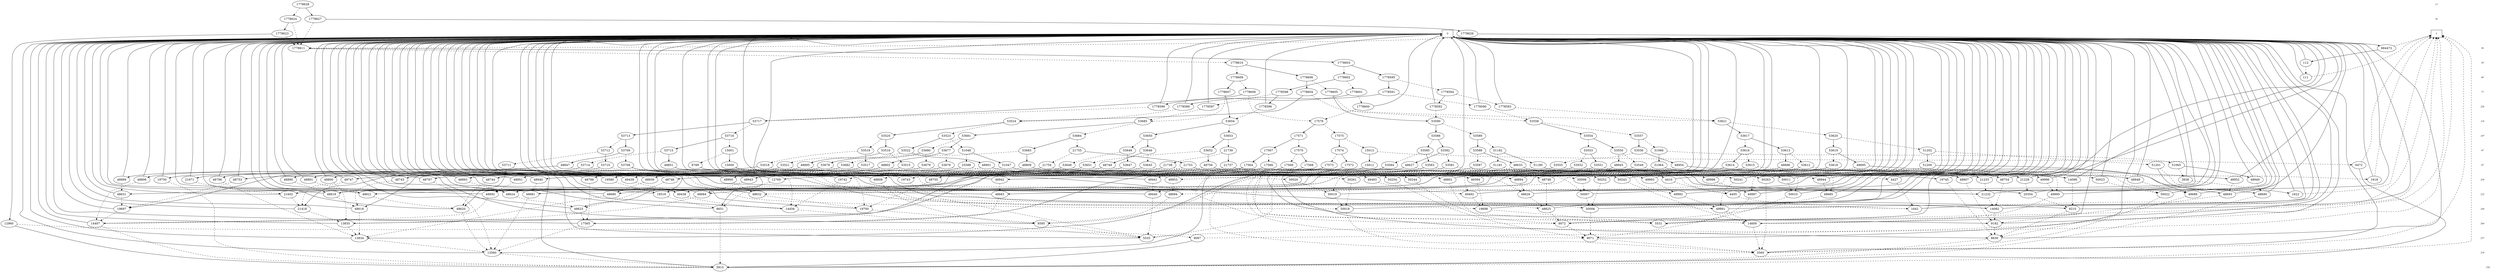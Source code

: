 digraph BDD {
center = true;
{ rank = same; { node [style=invis]; "T" };
 { node [shape=box,fontsize=12]; "0"; }
  { node [shape=box,fontsize=12]; "1"; }
}
{ rank=same; { node [shape=plaintext,fontname="Times Italic",fontsize=12] "13" };"1778628";}
{ rank=same; { node [shape=plaintext,fontname="Times Italic",fontsize=12] "20" };"1778624";"1778627";}
{ rank=same; { node [shape=plaintext,fontname="Times Italic",fontsize=12] "1" };"1778623";"1778626";}
{ rank=same; { node [shape=plaintext,fontname="Times Italic",fontsize=12] "50" };"664472";"1778611";}
{ rank=same; { node [shape=plaintext,fontname="Times Italic",fontsize=12] "58" };"112";"1778603";"1778610";}
{ rank=same; { node [shape=plaintext,fontname="Times Italic",fontsize=12] "68" };"111";"1778595";"1778602";"1778606";"1778609";}
{ rank=same; { node [shape=plaintext,fontname="Times Italic",fontsize=12] "77" };"1778591";"1778594";"1778598";"1778601";"1778604";"1778605";"1778607";"1778608";}
{ rank=same; { node [shape=plaintext,fontname="Times Italic",fontsize=12] "226" };"1778589";"1778590";"1778592";"1778593";"1778596";"1778597";"1778599";"1778600";}
{ rank=same; { node [shape=plaintext,fontname="Times Italic",fontsize=12] "116" };"17576";"53524";"53558";"53590";"53621";"53654";"53685";"53717";}
{ rank=same; { node [shape=plaintext,fontname="Times Italic",fontsize=12] "107" };"17571";"17575";"53520";"53523";"53554";"53557";"53586";"53589";"53617";"53620";"53650";"53653";"53681";"53684";"53713";"53716";}
{ rank=same; { node [shape=plaintext,fontname="Times Italic",fontsize=12] "97" };"15001";"15013";"17567";"17570";"17574";"21739";"21755";"51048";"51066";"51182";"51202";"53516";"53519";"53522";"53550";"53553";"53556";"53582";"53585";"53588";"53613";"53616";"53619";"53646";"53649";"53652";"53677";"53680";"53683";"53709";"53712";"53715";}
{ rank=same; { node [shape=plaintext,fontname="Times Italic",fontsize=12] "87" };"6472";"8789";"15000";"15012";"17564";"17566";"17568";"17569";"17572";"17573";"21737";"21738";"21753";"21754";"25588";"48627";"48633";"48686";"48695";"48749";"48756";"48802";"48809";"48847";"48851";"48895";"48901";"48945";"48954";"51047";"51064";"51065";"51180";"51181";"51200";"51201";"53515";"53517";"53518";"53521";"53549";"53551";"53552";"53555";"53581";"53583";"53584";"53587";"53612";"53614";"53615";"53618";"53645";"53647";"53648";"53651";"53676";"53678";"53679";"53682";"53708";"53710";"53711";"53714";}
{ rank=same; { node [shape=plaintext,fontname="Times Italic",fontsize=12] "238" };"1618";"3838";"4410";"4427";"12769";"14098";"19580";"19742";"19743";"19745";"19750";"21228";"21233";"21671";"48743";"48744";"48746";"48747";"48748";"48753";"48754";"48755";"48796";"48797";"48799";"48800";"48801";"48806";"48807";"48808";"48890";"48891";"48893";"48894";"48899";"48900";"48939";"48940";"48942";"48943";"48944";"48948";"48949";"48951";"48952";"48953";"49394";"49439";"49441";"49493";"49993";"49996";"49998";"50008";"50011";"50020";"50023";"50241";"50243";"50244";"50252";"50254";"50261";"50263";}
{ rank=same; { node [shape=plaintext,fontname="Times Italic",fontsize=12] "232" };"1622";"4405";"19516";"20354";"21232";"21602";"48619";"48621";"48624";"48626";"48631";"48632";"48680";"48681";"48683";"48684";"48685";"48689";"48690";"48692";"48693";"48694";"49438";"49440";"49492";"49992";"49995";"49997";"50007";"50010";"50019";"50022";}
{ rank=same; { node [shape=plaintext,fontname="Times Italic",fontsize=12] "244" };"1642";"8651";"9210";"14082";"14456";"19697";"19698";"19700";"21418";"48618";"48620";"48623";"48625";"49991";"50006";"50018";}
{ rank=same; { node [shape=plaintext,fontname="Times Italic",fontsize=12] "264" };"5531";"8595";"9072";"9182";"12960";"13835";"14407";"14609";"17565";}
{ rank=same; { node [shape=plaintext,fontname="Times Italic",fontsize=12] "257" };"5535";"8630";"9071";"9097";"13834";}
{ rank=same; { node [shape=plaintext,fontname="Times Italic",fontsize=12] "270" };"5560";"13560";}
{ rank=same; { node [shape=plaintext,fontname="Times Italic",fontsize=12] "250" };"5915";}
edge [style = invis]; {"13" -> "20" -> "1" -> "50" -> "58" -> "68" -> "77" -> "226" -> "116" -> "107" -> "97" -> "87" -> "238" -> "232" -> "244" -> "264" -> "257" -> "270" -> "250" -> "T"; }
"111" -> "0" [style=solid,arrowsize=".75"];
"111" -> "1" [style=dashed,arrowsize=".75"];
"112" -> "0" [style=solid,arrowsize=".75"];
"112" -> "111" [style=dashed,arrowsize=".75"];
"1618" -> "0" [style=solid,arrowsize=".75"];
"1618" -> "1" [style=dashed,arrowsize=".75"];
"1622" -> "0" [style=solid,arrowsize=".75"];
"1622" -> "1" [style=dashed,arrowsize=".75"];
"1642" -> "0" [style=solid,arrowsize=".75"];
"1642" -> "1" [style=dashed,arrowsize=".75"];
"3838" -> "0" [style=solid,arrowsize=".75"];
"3838" -> "1622" [style=dashed,arrowsize=".75"];
"4405" -> "0" [style=solid,arrowsize=".75"];
"4405" -> "1642" [style=dashed,arrowsize=".75"];
"4410" -> "0" [style=solid,arrowsize=".75"];
"4410" -> "4405" [style=dashed,arrowsize=".75"];
"4427" -> "0" [style=solid,arrowsize=".75"];
"4427" -> "1642" [style=dashed,arrowsize=".75"];
"5531" -> "0" [style=solid,arrowsize=".75"];
"5531" -> "1" [style=dashed,arrowsize=".75"];
"5535" -> "0" [style=solid,arrowsize=".75"];
"5535" -> "1" [style=dashed,arrowsize=".75"];
"5560" -> "0" [style=solid,arrowsize=".75"];
"5560" -> "1" [style=dashed,arrowsize=".75"];
"5915" -> "0" [style=solid,arrowsize=".75"];
"5915" -> "1" [style=dashed,arrowsize=".75"];
"6472" -> "5915" [style=solid,arrowsize=".75"];
"6472" -> "1" [style=dashed,arrowsize=".75"];
"8595" -> "0" [style=solid,arrowsize=".75"];
"8595" -> "5535" [style=dashed,arrowsize=".75"];
"8630" -> "0" [style=solid,arrowsize=".75"];
"8630" -> "5915" [style=dashed,arrowsize=".75"];
"8651" -> "0" [style=solid,arrowsize=".75"];
"8651" -> "5915" [style=dashed,arrowsize=".75"];
"8789" -> "8651" [style=solid,arrowsize=".75"];
"8789" -> "1642" [style=dashed,arrowsize=".75"];
"9071" -> "0" [style=solid,arrowsize=".75"];
"9071" -> "5560" [style=dashed,arrowsize=".75"];
"9072" -> "0" [style=solid,arrowsize=".75"];
"9072" -> "9071" [style=dashed,arrowsize=".75"];
"9097" -> "5915" [style=solid,arrowsize=".75"];
"9097" -> "1" [style=dashed,arrowsize=".75"];
"9182" -> "0" [style=solid,arrowsize=".75"];
"9182" -> "8630" [style=dashed,arrowsize=".75"];
"9210" -> "0" [style=solid,arrowsize=".75"];
"9210" -> "8630" [style=dashed,arrowsize=".75"];
"12769" -> "0" [style=solid,arrowsize=".75"];
"12769" -> "8651" [style=dashed,arrowsize=".75"];
"12960" -> "5915" [style=solid,arrowsize=".75"];
"12960" -> "9097" [style=dashed,arrowsize=".75"];
"13560" -> "0" [style=solid,arrowsize=".75"];
"13560" -> "5915" [style=dashed,arrowsize=".75"];
"13834" -> "0" [style=solid,arrowsize=".75"];
"13834" -> "13560" [style=dashed,arrowsize=".75"];
"13835" -> "0" [style=solid,arrowsize=".75"];
"13835" -> "13834" [style=dashed,arrowsize=".75"];
"14082" -> "0" [style=solid,arrowsize=".75"];
"14082" -> "9182" [style=dashed,arrowsize=".75"];
"14098" -> "0" [style=solid,arrowsize=".75"];
"14098" -> "9210" [style=dashed,arrowsize=".75"];
"14407" -> "0" [style=solid,arrowsize=".75"];
"14407" -> "5915" [style=dashed,arrowsize=".75"];
"14456" -> "0" [style=solid,arrowsize=".75"];
"14456" -> "5535" [style=dashed,arrowsize=".75"];
"14609" -> "0" [style=solid,arrowsize=".75"];
"14609" -> "5560" [style=dashed,arrowsize=".75"];
"15000" -> "9210" [style=solid,arrowsize=".75"];
"15000" -> "14456" [style=dashed,arrowsize=".75"];
"15001" -> "15000" [style=solid,arrowsize=".75"];
"15001" -> "8789" [style=dashed,arrowsize=".75"];
"15012" -> "8630" [style=solid,arrowsize=".75"];
"15012" -> "5535" [style=dashed,arrowsize=".75"];
"15013" -> "15012" [style=solid,arrowsize=".75"];
"15013" -> "6472" [style=dashed,arrowsize=".75"];
"17564" -> "13835" [style=solid,arrowsize=".75"];
"17564" -> "9072" [style=dashed,arrowsize=".75"];
"17565" -> "0" [style=solid,arrowsize=".75"];
"17565" -> "13560" [style=dashed,arrowsize=".75"];
"17566" -> "17565" [style=solid,arrowsize=".75"];
"17566" -> "14609" [style=dashed,arrowsize=".75"];
"17567" -> "17564" [style=solid,arrowsize=".75"];
"17567" -> "17566" [style=dashed,arrowsize=".75"];
"17568" -> "13834" [style=solid,arrowsize=".75"];
"17568" -> "9071" [style=dashed,arrowsize=".75"];
"17569" -> "13560" [style=solid,arrowsize=".75"];
"17569" -> "5560" [style=dashed,arrowsize=".75"];
"17570" -> "17568" [style=solid,arrowsize=".75"];
"17570" -> "17569" [style=dashed,arrowsize=".75"];
"17571" -> "17567" [style=solid,arrowsize=".75"];
"17571" -> "17570" [style=dashed,arrowsize=".75"];
"17572" -> "9182" [style=solid,arrowsize=".75"];
"17572" -> "8595" [style=dashed,arrowsize=".75"];
"17573" -> "14407" [style=solid,arrowsize=".75"];
"17573" -> "5531" [style=dashed,arrowsize=".75"];
"17574" -> "17572" [style=solid,arrowsize=".75"];
"17574" -> "17573" [style=dashed,arrowsize=".75"];
"17575" -> "17574" [style=solid,arrowsize=".75"];
"17575" -> "15013" [style=dashed,arrowsize=".75"];
"17576" -> "17571" [style=solid,arrowsize=".75"];
"17576" -> "17575" [style=dashed,arrowsize=".75"];
"19516" -> "0" [style=solid,arrowsize=".75"];
"19516" -> "8651" [style=dashed,arrowsize=".75"];
"19580" -> "0" [style=solid,arrowsize=".75"];
"19580" -> "19516" [style=dashed,arrowsize=".75"];
"19697" -> "0" [style=solid,arrowsize=".75"];
"19697" -> "14407" [style=dashed,arrowsize=".75"];
"19698" -> "0" [style=solid,arrowsize=".75"];
"19698" -> "5531" [style=dashed,arrowsize=".75"];
"19700" -> "0" [style=solid,arrowsize=".75"];
"19700" -> "8595" [style=dashed,arrowsize=".75"];
"19742" -> "0" [style=solid,arrowsize=".75"];
"19742" -> "14456" [style=dashed,arrowsize=".75"];
"19743" -> "0" [style=solid,arrowsize=".75"];
"19743" -> "5535" [style=dashed,arrowsize=".75"];
"19745" -> "0" [style=solid,arrowsize=".75"];
"19745" -> "8630" [style=dashed,arrowsize=".75"];
"19750" -> "0" [style=solid,arrowsize=".75"];
"19750" -> "5915" [style=dashed,arrowsize=".75"];
"20354" -> "0" [style=solid,arrowsize=".75"];
"20354" -> "9210" [style=dashed,arrowsize=".75"];
"21228" -> "0" [style=solid,arrowsize=".75"];
"21228" -> "20354" [style=dashed,arrowsize=".75"];
"21232" -> "0" [style=solid,arrowsize=".75"];
"21232" -> "14082" [style=dashed,arrowsize=".75"];
"21233" -> "0" [style=solid,arrowsize=".75"];
"21233" -> "21232" [style=dashed,arrowsize=".75"];
"21418" -> "0" [style=solid,arrowsize=".75"];
"21418" -> "13835" [style=dashed,arrowsize=".75"];
"21602" -> "0" [style=solid,arrowsize=".75"];
"21602" -> "21418" [style=dashed,arrowsize=".75"];
"21671" -> "0" [style=solid,arrowsize=".75"];
"21671" -> "21602" [style=dashed,arrowsize=".75"];
"21737" -> "14098" [style=solid,arrowsize=".75"];
"21737" -> "19742" [style=dashed,arrowsize=".75"];
"21738" -> "12769" [style=solid,arrowsize=".75"];
"21738" -> "4427" [style=dashed,arrowsize=".75"];
"21739" -> "21737" [style=solid,arrowsize=".75"];
"21739" -> "21738" [style=dashed,arrowsize=".75"];
"21753" -> "19745" [style=solid,arrowsize=".75"];
"21753" -> "19743" [style=dashed,arrowsize=".75"];
"21754" -> "19750" [style=solid,arrowsize=".75"];
"21754" -> "1618" [style=dashed,arrowsize=".75"];
"21755" -> "21753" [style=solid,arrowsize=".75"];
"21755" -> "21754" [style=dashed,arrowsize=".75"];
"25588" -> "19580" [style=solid,arrowsize=".75"];
"25588" -> "4410" [style=dashed,arrowsize=".75"];
"48618" -> "0" [style=solid,arrowsize=".75"];
"48618" -> "13834" [style=dashed,arrowsize=".75"];
"48619" -> "0" [style=solid,arrowsize=".75"];
"48619" -> "48618" [style=dashed,arrowsize=".75"];
"48620" -> "0" [style=solid,arrowsize=".75"];
"48620" -> "13560" [style=dashed,arrowsize=".75"];
"48621" -> "0" [style=solid,arrowsize=".75"];
"48621" -> "48620" [style=dashed,arrowsize=".75"];
"48623" -> "0" [style=solid,arrowsize=".75"];
"48623" -> "17565" [style=dashed,arrowsize=".75"];
"48624" -> "0" [style=solid,arrowsize=".75"];
"48624" -> "48623" [style=dashed,arrowsize=".75"];
"48625" -> "0" [style=solid,arrowsize=".75"];
"48625" -> "9072" [style=dashed,arrowsize=".75"];
"48626" -> "0" [style=solid,arrowsize=".75"];
"48626" -> "48625" [style=dashed,arrowsize=".75"];
"48627" -> "21602" [style=solid,arrowsize=".75"];
"48627" -> "48626" [style=dashed,arrowsize=".75"];
"48631" -> "0" [style=solid,arrowsize=".75"];
"48631" -> "19697" [style=dashed,arrowsize=".75"];
"48632" -> "0" [style=solid,arrowsize=".75"];
"48632" -> "19700" [style=dashed,arrowsize=".75"];
"48633" -> "21232" [style=solid,arrowsize=".75"];
"48633" -> "48632" [style=dashed,arrowsize=".75"];
"48680" -> "0" [style=solid,arrowsize=".75"];
"48680" -> "13834" [style=dashed,arrowsize=".75"];
"48681" -> "0" [style=solid,arrowsize=".75"];
"48681" -> "13560" [style=dashed,arrowsize=".75"];
"48683" -> "0" [style=solid,arrowsize=".75"];
"48683" -> "17565" [style=dashed,arrowsize=".75"];
"48684" -> "0" [style=solid,arrowsize=".75"];
"48684" -> "13835" [style=dashed,arrowsize=".75"];
"48685" -> "0" [style=solid,arrowsize=".75"];
"48685" -> "9072" [style=dashed,arrowsize=".75"];
"48686" -> "48684" [style=solid,arrowsize=".75"];
"48686" -> "48685" [style=dashed,arrowsize=".75"];
"48689" -> "0" [style=solid,arrowsize=".75"];
"48689" -> "8630" [style=dashed,arrowsize=".75"];
"48690" -> "0" [style=solid,arrowsize=".75"];
"48690" -> "5915" [style=dashed,arrowsize=".75"];
"48692" -> "0" [style=solid,arrowsize=".75"];
"48692" -> "14407" [style=dashed,arrowsize=".75"];
"48693" -> "0" [style=solid,arrowsize=".75"];
"48693" -> "9182" [style=dashed,arrowsize=".75"];
"48694" -> "0" [style=solid,arrowsize=".75"];
"48694" -> "8595" [style=dashed,arrowsize=".75"];
"48695" -> "48693" [style=solid,arrowsize=".75"];
"48695" -> "48694" [style=dashed,arrowsize=".75"];
"48743" -> "0" [style=solid,arrowsize=".75"];
"48743" -> "48618" [style=dashed,arrowsize=".75"];
"48744" -> "0" [style=solid,arrowsize=".75"];
"48744" -> "48620" [style=dashed,arrowsize=".75"];
"48746" -> "0" [style=solid,arrowsize=".75"];
"48746" -> "48623" [style=dashed,arrowsize=".75"];
"48747" -> "0" [style=solid,arrowsize=".75"];
"48747" -> "21418" [style=dashed,arrowsize=".75"];
"48748" -> "0" [style=solid,arrowsize=".75"];
"48748" -> "48625" [style=dashed,arrowsize=".75"];
"48749" -> "48747" [style=solid,arrowsize=".75"];
"48749" -> "48748" [style=dashed,arrowsize=".75"];
"48753" -> "0" [style=solid,arrowsize=".75"];
"48753" -> "19697" [style=dashed,arrowsize=".75"];
"48754" -> "0" [style=solid,arrowsize=".75"];
"48754" -> "14082" [style=dashed,arrowsize=".75"];
"48755" -> "0" [style=solid,arrowsize=".75"];
"48755" -> "19700" [style=dashed,arrowsize=".75"];
"48756" -> "48754" [style=solid,arrowsize=".75"];
"48756" -> "48755" [style=dashed,arrowsize=".75"];
"48796" -> "0" [style=solid,arrowsize=".75"];
"48796" -> "13834" [style=dashed,arrowsize=".75"];
"48797" -> "0" [style=solid,arrowsize=".75"];
"48797" -> "13560" [style=dashed,arrowsize=".75"];
"48799" -> "0" [style=solid,arrowsize=".75"];
"48799" -> "17565" [style=dashed,arrowsize=".75"];
"48800" -> "0" [style=solid,arrowsize=".75"];
"48800" -> "13835" [style=dashed,arrowsize=".75"];
"48801" -> "0" [style=solid,arrowsize=".75"];
"48801" -> "9072" [style=dashed,arrowsize=".75"];
"48802" -> "48800" [style=solid,arrowsize=".75"];
"48802" -> "48801" [style=dashed,arrowsize=".75"];
"48806" -> "0" [style=solid,arrowsize=".75"];
"48806" -> "14407" [style=dashed,arrowsize=".75"];
"48807" -> "0" [style=solid,arrowsize=".75"];
"48807" -> "9182" [style=dashed,arrowsize=".75"];
"48808" -> "0" [style=solid,arrowsize=".75"];
"48808" -> "8595" [style=dashed,arrowsize=".75"];
"48809" -> "48807" [style=solid,arrowsize=".75"];
"48809" -> "48808" [style=dashed,arrowsize=".75"];
"48847" -> "21418" [style=solid,arrowsize=".75"];
"48847" -> "48625" [style=dashed,arrowsize=".75"];
"48851" -> "14082" [style=solid,arrowsize=".75"];
"48851" -> "19700" [style=dashed,arrowsize=".75"];
"48890" -> "0" [style=solid,arrowsize=".75"];
"48890" -> "48619" [style=dashed,arrowsize=".75"];
"48891" -> "0" [style=solid,arrowsize=".75"];
"48891" -> "48621" [style=dashed,arrowsize=".75"];
"48893" -> "0" [style=solid,arrowsize=".75"];
"48893" -> "48624" [style=dashed,arrowsize=".75"];
"48894" -> "0" [style=solid,arrowsize=".75"];
"48894" -> "48626" [style=dashed,arrowsize=".75"];
"48895" -> "21671" [style=solid,arrowsize=".75"];
"48895" -> "48894" [style=dashed,arrowsize=".75"];
"48899" -> "0" [style=solid,arrowsize=".75"];
"48899" -> "48631" [style=dashed,arrowsize=".75"];
"48900" -> "0" [style=solid,arrowsize=".75"];
"48900" -> "48632" [style=dashed,arrowsize=".75"];
"48901" -> "21233" [style=solid,arrowsize=".75"];
"48901" -> "48900" [style=dashed,arrowsize=".75"];
"48939" -> "0" [style=solid,arrowsize=".75"];
"48939" -> "48680" [style=dashed,arrowsize=".75"];
"48940" -> "0" [style=solid,arrowsize=".75"];
"48940" -> "48681" [style=dashed,arrowsize=".75"];
"48942" -> "0" [style=solid,arrowsize=".75"];
"48942" -> "48683" [style=dashed,arrowsize=".75"];
"48943" -> "0" [style=solid,arrowsize=".75"];
"48943" -> "48684" [style=dashed,arrowsize=".75"];
"48944" -> "0" [style=solid,arrowsize=".75"];
"48944" -> "48685" [style=dashed,arrowsize=".75"];
"48945" -> "48943" [style=solid,arrowsize=".75"];
"48945" -> "48944" [style=dashed,arrowsize=".75"];
"48948" -> "0" [style=solid,arrowsize=".75"];
"48948" -> "48689" [style=dashed,arrowsize=".75"];
"48949" -> "0" [style=solid,arrowsize=".75"];
"48949" -> "48690" [style=dashed,arrowsize=".75"];
"48951" -> "0" [style=solid,arrowsize=".75"];
"48951" -> "48692" [style=dashed,arrowsize=".75"];
"48952" -> "0" [style=solid,arrowsize=".75"];
"48952" -> "48693" [style=dashed,arrowsize=".75"];
"48953" -> "0" [style=solid,arrowsize=".75"];
"48953" -> "48694" [style=dashed,arrowsize=".75"];
"48954" -> "48952" [style=solid,arrowsize=".75"];
"48954" -> "48953" [style=dashed,arrowsize=".75"];
"49394" -> "0" [style=solid,arrowsize=".75"];
"49394" -> "19698" [style=dashed,arrowsize=".75"];
"49438" -> "0" [style=solid,arrowsize=".75"];
"49438" -> "14456" [style=dashed,arrowsize=".75"];
"49439" -> "0" [style=solid,arrowsize=".75"];
"49439" -> "49438" [style=dashed,arrowsize=".75"];
"49440" -> "0" [style=solid,arrowsize=".75"];
"49440" -> "5535" [style=dashed,arrowsize=".75"];
"49441" -> "0" [style=solid,arrowsize=".75"];
"49441" -> "49440" [style=dashed,arrowsize=".75"];
"49492" -> "0" [style=solid,arrowsize=".75"];
"49492" -> "19698" [style=dashed,arrowsize=".75"];
"49493" -> "0" [style=solid,arrowsize=".75"];
"49493" -> "49492" [style=dashed,arrowsize=".75"];
"49991" -> "0" [style=solid,arrowsize=".75"];
"49991" -> "14609" [style=dashed,arrowsize=".75"];
"49992" -> "0" [style=solid,arrowsize=".75"];
"49992" -> "49991" [style=dashed,arrowsize=".75"];
"49993" -> "0" [style=solid,arrowsize=".75"];
"49993" -> "49992" [style=dashed,arrowsize=".75"];
"49995" -> "0" [style=solid,arrowsize=".75"];
"49995" -> "14609" [style=dashed,arrowsize=".75"];
"49996" -> "0" [style=solid,arrowsize=".75"];
"49996" -> "49995" [style=dashed,arrowsize=".75"];
"49997" -> "0" [style=solid,arrowsize=".75"];
"49997" -> "5531" [style=dashed,arrowsize=".75"];
"49998" -> "0" [style=solid,arrowsize=".75"];
"49998" -> "49997" [style=dashed,arrowsize=".75"];
"50006" -> "0" [style=solid,arrowsize=".75"];
"50006" -> "9071" [style=dashed,arrowsize=".75"];
"50007" -> "0" [style=solid,arrowsize=".75"];
"50007" -> "50006" [style=dashed,arrowsize=".75"];
"50008" -> "0" [style=solid,arrowsize=".75"];
"50008" -> "50007" [style=dashed,arrowsize=".75"];
"50010" -> "0" [style=solid,arrowsize=".75"];
"50010" -> "9071" [style=dashed,arrowsize=".75"];
"50011" -> "0" [style=solid,arrowsize=".75"];
"50011" -> "50010" [style=dashed,arrowsize=".75"];
"50018" -> "0" [style=solid,arrowsize=".75"];
"50018" -> "5560" [style=dashed,arrowsize=".75"];
"50019" -> "0" [style=solid,arrowsize=".75"];
"50019" -> "50018" [style=dashed,arrowsize=".75"];
"50020" -> "0" [style=solid,arrowsize=".75"];
"50020" -> "50019" [style=dashed,arrowsize=".75"];
"50022" -> "0" [style=solid,arrowsize=".75"];
"50022" -> "5560" [style=dashed,arrowsize=".75"];
"50023" -> "0" [style=solid,arrowsize=".75"];
"50023" -> "50022" [style=dashed,arrowsize=".75"];
"50241" -> "0" [style=solid,arrowsize=".75"];
"50241" -> "49991" [style=dashed,arrowsize=".75"];
"50243" -> "0" [style=solid,arrowsize=".75"];
"50243" -> "14609" [style=dashed,arrowsize=".75"];
"50244" -> "0" [style=solid,arrowsize=".75"];
"50244" -> "5531" [style=dashed,arrowsize=".75"];
"50252" -> "0" [style=solid,arrowsize=".75"];
"50252" -> "50006" [style=dashed,arrowsize=".75"];
"50254" -> "0" [style=solid,arrowsize=".75"];
"50254" -> "9071" [style=dashed,arrowsize=".75"];
"50261" -> "0" [style=solid,arrowsize=".75"];
"50261" -> "50018" [style=dashed,arrowsize=".75"];
"50263" -> "0" [style=solid,arrowsize=".75"];
"50263" -> "5560" [style=dashed,arrowsize=".75"];
"51047" -> "21228" [style=solid,arrowsize=".75"];
"51047" -> "49439" [style=dashed,arrowsize=".75"];
"51048" -> "51047" [style=solid,arrowsize=".75"];
"51048" -> "25588" [style=dashed,arrowsize=".75"];
"51064" -> "48948" [style=solid,arrowsize=".75"];
"51064" -> "49441" [style=dashed,arrowsize=".75"];
"51065" -> "48949" [style=solid,arrowsize=".75"];
"51065" -> "3838" [style=dashed,arrowsize=".75"];
"51066" -> "51064" [style=solid,arrowsize=".75"];
"51066" -> "51065" [style=dashed,arrowsize=".75"];
"51180" -> "20354" [style=solid,arrowsize=".75"];
"51180" -> "49438" [style=dashed,arrowsize=".75"];
"51181" -> "19516" [style=solid,arrowsize=".75"];
"51181" -> "4405" [style=dashed,arrowsize=".75"];
"51182" -> "51180" [style=solid,arrowsize=".75"];
"51182" -> "51181" [style=dashed,arrowsize=".75"];
"51200" -> "48689" [style=solid,arrowsize=".75"];
"51200" -> "49440" [style=dashed,arrowsize=".75"];
"51201" -> "48690" [style=solid,arrowsize=".75"];
"51201" -> "1622" [style=dashed,arrowsize=".75"];
"51202" -> "51200" [style=solid,arrowsize=".75"];
"51202" -> "51201" [style=dashed,arrowsize=".75"];
"53515" -> "48893" [style=solid,arrowsize=".75"];
"53515" -> "49993" [style=dashed,arrowsize=".75"];
"53516" -> "48895" [style=solid,arrowsize=".75"];
"53516" -> "53515" [style=dashed,arrowsize=".75"];
"53517" -> "48890" [style=solid,arrowsize=".75"];
"53517" -> "50008" [style=dashed,arrowsize=".75"];
"53518" -> "48891" [style=solid,arrowsize=".75"];
"53518" -> "50020" [style=dashed,arrowsize=".75"];
"53519" -> "53517" [style=solid,arrowsize=".75"];
"53519" -> "53518" [style=dashed,arrowsize=".75"];
"53520" -> "53516" [style=solid,arrowsize=".75"];
"53520" -> "53519" [style=dashed,arrowsize=".75"];
"53521" -> "48899" [style=solid,arrowsize=".75"];
"53521" -> "49493" [style=dashed,arrowsize=".75"];
"53522" -> "48901" [style=solid,arrowsize=".75"];
"53522" -> "53521" [style=dashed,arrowsize=".75"];
"53523" -> "53522" [style=solid,arrowsize=".75"];
"53523" -> "51048" [style=dashed,arrowsize=".75"];
"53524" -> "53520" [style=solid,arrowsize=".75"];
"53524" -> "53523" [style=dashed,arrowsize=".75"];
"53549" -> "48942" [style=solid,arrowsize=".75"];
"53549" -> "49996" [style=dashed,arrowsize=".75"];
"53550" -> "48945" [style=solid,arrowsize=".75"];
"53550" -> "53549" [style=dashed,arrowsize=".75"];
"53551" -> "48939" [style=solid,arrowsize=".75"];
"53551" -> "50011" [style=dashed,arrowsize=".75"];
"53552" -> "48940" [style=solid,arrowsize=".75"];
"53552" -> "50023" [style=dashed,arrowsize=".75"];
"53553" -> "53551" [style=solid,arrowsize=".75"];
"53553" -> "53552" [style=dashed,arrowsize=".75"];
"53554" -> "53550" [style=solid,arrowsize=".75"];
"53554" -> "53553" [style=dashed,arrowsize=".75"];
"53555" -> "48951" [style=solid,arrowsize=".75"];
"53555" -> "49998" [style=dashed,arrowsize=".75"];
"53556" -> "48954" [style=solid,arrowsize=".75"];
"53556" -> "53555" [style=dashed,arrowsize=".75"];
"53557" -> "53556" [style=solid,arrowsize=".75"];
"53557" -> "51066" [style=dashed,arrowsize=".75"];
"53558" -> "53554" [style=solid,arrowsize=".75"];
"53558" -> "53557" [style=dashed,arrowsize=".75"];
"53581" -> "48624" [style=solid,arrowsize=".75"];
"53581" -> "49992" [style=dashed,arrowsize=".75"];
"53582" -> "48627" [style=solid,arrowsize=".75"];
"53582" -> "53581" [style=dashed,arrowsize=".75"];
"53583" -> "48619" [style=solid,arrowsize=".75"];
"53583" -> "50007" [style=dashed,arrowsize=".75"];
"53584" -> "48621" [style=solid,arrowsize=".75"];
"53584" -> "50019" [style=dashed,arrowsize=".75"];
"53585" -> "53583" [style=solid,arrowsize=".75"];
"53585" -> "53584" [style=dashed,arrowsize=".75"];
"53586" -> "53582" [style=solid,arrowsize=".75"];
"53586" -> "53585" [style=dashed,arrowsize=".75"];
"53587" -> "48631" [style=solid,arrowsize=".75"];
"53587" -> "49492" [style=dashed,arrowsize=".75"];
"53588" -> "48633" [style=solid,arrowsize=".75"];
"53588" -> "53587" [style=dashed,arrowsize=".75"];
"53589" -> "53588" [style=solid,arrowsize=".75"];
"53589" -> "51182" [style=dashed,arrowsize=".75"];
"53590" -> "53586" [style=solid,arrowsize=".75"];
"53590" -> "53589" [style=dashed,arrowsize=".75"];
"53612" -> "48683" [style=solid,arrowsize=".75"];
"53612" -> "49995" [style=dashed,arrowsize=".75"];
"53613" -> "48686" [style=solid,arrowsize=".75"];
"53613" -> "53612" [style=dashed,arrowsize=".75"];
"53614" -> "48680" [style=solid,arrowsize=".75"];
"53614" -> "50010" [style=dashed,arrowsize=".75"];
"53615" -> "48681" [style=solid,arrowsize=".75"];
"53615" -> "50022" [style=dashed,arrowsize=".75"];
"53616" -> "53614" [style=solid,arrowsize=".75"];
"53616" -> "53615" [style=dashed,arrowsize=".75"];
"53617" -> "53613" [style=solid,arrowsize=".75"];
"53617" -> "53616" [style=dashed,arrowsize=".75"];
"53618" -> "48692" [style=solid,arrowsize=".75"];
"53618" -> "49997" [style=dashed,arrowsize=".75"];
"53619" -> "48695" [style=solid,arrowsize=".75"];
"53619" -> "53618" [style=dashed,arrowsize=".75"];
"53620" -> "53619" [style=solid,arrowsize=".75"];
"53620" -> "51202" [style=dashed,arrowsize=".75"];
"53621" -> "53617" [style=solid,arrowsize=".75"];
"53621" -> "53620" [style=dashed,arrowsize=".75"];
"53645" -> "48746" [style=solid,arrowsize=".75"];
"53645" -> "50241" [style=dashed,arrowsize=".75"];
"53646" -> "48749" [style=solid,arrowsize=".75"];
"53646" -> "53645" [style=dashed,arrowsize=".75"];
"53647" -> "48743" [style=solid,arrowsize=".75"];
"53647" -> "50252" [style=dashed,arrowsize=".75"];
"53648" -> "48744" [style=solid,arrowsize=".75"];
"53648" -> "50261" [style=dashed,arrowsize=".75"];
"53649" -> "53647" [style=solid,arrowsize=".75"];
"53649" -> "53648" [style=dashed,arrowsize=".75"];
"53650" -> "53646" [style=solid,arrowsize=".75"];
"53650" -> "53649" [style=dashed,arrowsize=".75"];
"53651" -> "48753" [style=solid,arrowsize=".75"];
"53651" -> "49394" [style=dashed,arrowsize=".75"];
"53652" -> "48756" [style=solid,arrowsize=".75"];
"53652" -> "53651" [style=dashed,arrowsize=".75"];
"53653" -> "53652" [style=solid,arrowsize=".75"];
"53653" -> "21739" [style=dashed,arrowsize=".75"];
"53654" -> "53650" [style=solid,arrowsize=".75"];
"53654" -> "53653" [style=dashed,arrowsize=".75"];
"53676" -> "48799" [style=solid,arrowsize=".75"];
"53676" -> "50243" [style=dashed,arrowsize=".75"];
"53677" -> "48802" [style=solid,arrowsize=".75"];
"53677" -> "53676" [style=dashed,arrowsize=".75"];
"53678" -> "48796" [style=solid,arrowsize=".75"];
"53678" -> "50254" [style=dashed,arrowsize=".75"];
"53679" -> "48797" [style=solid,arrowsize=".75"];
"53679" -> "50263" [style=dashed,arrowsize=".75"];
"53680" -> "53678" [style=solid,arrowsize=".75"];
"53680" -> "53679" [style=dashed,arrowsize=".75"];
"53681" -> "53677" [style=solid,arrowsize=".75"];
"53681" -> "53680" [style=dashed,arrowsize=".75"];
"53682" -> "48806" [style=solid,arrowsize=".75"];
"53682" -> "50244" [style=dashed,arrowsize=".75"];
"53683" -> "48809" [style=solid,arrowsize=".75"];
"53683" -> "53682" [style=dashed,arrowsize=".75"];
"53684" -> "53683" [style=solid,arrowsize=".75"];
"53684" -> "21755" [style=dashed,arrowsize=".75"];
"53685" -> "53681" [style=solid,arrowsize=".75"];
"53685" -> "53684" [style=dashed,arrowsize=".75"];
"53708" -> "48623" [style=solid,arrowsize=".75"];
"53708" -> "49991" [style=dashed,arrowsize=".75"];
"53709" -> "48847" [style=solid,arrowsize=".75"];
"53709" -> "53708" [style=dashed,arrowsize=".75"];
"53710" -> "48618" [style=solid,arrowsize=".75"];
"53710" -> "50006" [style=dashed,arrowsize=".75"];
"53711" -> "48620" [style=solid,arrowsize=".75"];
"53711" -> "50018" [style=dashed,arrowsize=".75"];
"53712" -> "53710" [style=solid,arrowsize=".75"];
"53712" -> "53711" [style=dashed,arrowsize=".75"];
"53713" -> "53709" [style=solid,arrowsize=".75"];
"53713" -> "53712" [style=dashed,arrowsize=".75"];
"53714" -> "19697" [style=solid,arrowsize=".75"];
"53714" -> "19698" [style=dashed,arrowsize=".75"];
"53715" -> "48851" [style=solid,arrowsize=".75"];
"53715" -> "53714" [style=dashed,arrowsize=".75"];
"53716" -> "53715" [style=solid,arrowsize=".75"];
"53716" -> "15001" [style=dashed,arrowsize=".75"];
"53717" -> "53713" [style=solid,arrowsize=".75"];
"53717" -> "53716" [style=dashed,arrowsize=".75"];
"664472" -> "112" [style=solid,arrowsize=".75"];
"664472" -> "1" [style=dashed,arrowsize=".75"];
"1778589" -> "0" [style=solid,arrowsize=".75"];
"1778589" -> "53524" [style=dashed,arrowsize=".75"];
"1778590" -> "0" [style=solid,arrowsize=".75"];
"1778590" -> "53558" [style=dashed,arrowsize=".75"];
"1778591" -> "1778589" [style=solid,arrowsize=".75"];
"1778591" -> "1778590" [style=dashed,arrowsize=".75"];
"1778592" -> "0" [style=solid,arrowsize=".75"];
"1778592" -> "53590" [style=dashed,arrowsize=".75"];
"1778593" -> "0" [style=solid,arrowsize=".75"];
"1778593" -> "53621" [style=dashed,arrowsize=".75"];
"1778594" -> "1778592" [style=solid,arrowsize=".75"];
"1778594" -> "1778593" [style=dashed,arrowsize=".75"];
"1778595" -> "1778591" [style=solid,arrowsize=".75"];
"1778595" -> "1778594" [style=dashed,arrowsize=".75"];
"1778596" -> "0" [style=solid,arrowsize=".75"];
"1778596" -> "53654" [style=dashed,arrowsize=".75"];
"1778597" -> "0" [style=solid,arrowsize=".75"];
"1778597" -> "53685" [style=dashed,arrowsize=".75"];
"1778598" -> "1778596" [style=solid,arrowsize=".75"];
"1778598" -> "1778597" [style=dashed,arrowsize=".75"];
"1778599" -> "0" [style=solid,arrowsize=".75"];
"1778599" -> "53717" [style=dashed,arrowsize=".75"];
"1778600" -> "0" [style=solid,arrowsize=".75"];
"1778600" -> "17576" [style=dashed,arrowsize=".75"];
"1778601" -> "1778599" [style=solid,arrowsize=".75"];
"1778601" -> "1778600" [style=dashed,arrowsize=".75"];
"1778602" -> "1778598" [style=solid,arrowsize=".75"];
"1778602" -> "1778601" [style=dashed,arrowsize=".75"];
"1778603" -> "1778595" [style=solid,arrowsize=".75"];
"1778603" -> "1778602" [style=dashed,arrowsize=".75"];
"1778604" -> "53524" [style=solid,arrowsize=".75"];
"1778604" -> "53558" [style=dashed,arrowsize=".75"];
"1778605" -> "53590" [style=solid,arrowsize=".75"];
"1778605" -> "53621" [style=dashed,arrowsize=".75"];
"1778606" -> "1778604" [style=solid,arrowsize=".75"];
"1778606" -> "1778605" [style=dashed,arrowsize=".75"];
"1778607" -> "53654" [style=solid,arrowsize=".75"];
"1778607" -> "53685" [style=dashed,arrowsize=".75"];
"1778608" -> "53717" [style=solid,arrowsize=".75"];
"1778608" -> "17576" [style=dashed,arrowsize=".75"];
"1778609" -> "1778607" [style=solid,arrowsize=".75"];
"1778609" -> "1778608" [style=dashed,arrowsize=".75"];
"1778610" -> "1778606" [style=solid,arrowsize=".75"];
"1778610" -> "1778609" [style=dashed,arrowsize=".75"];
"1778611" -> "1778603" [style=solid,arrowsize=".75"];
"1778611" -> "1778610" [style=dashed,arrowsize=".75"];
"1778623" -> "12960" [style=solid,arrowsize=".75"];
"1778623" -> "1778611" [style=dashed,arrowsize=".75"];
"1778624" -> "1778623" [style=solid,arrowsize=".75"];
"1778624" -> "1778611" [style=dashed,arrowsize=".75"];
"1778626" -> "664472" [style=solid,arrowsize=".75"];
"1778626" -> "1778611" [style=dashed,arrowsize=".75"];
"1778627" -> "1778626" [style=solid,arrowsize=".75"];
"1778627" -> "1778611" [style=dashed,arrowsize=".75"];
"1778628" -> "1778627" [style=solid,arrowsize=".75"];
"1778628" -> "1778624" [style=dashed,arrowsize=".75"];
}
